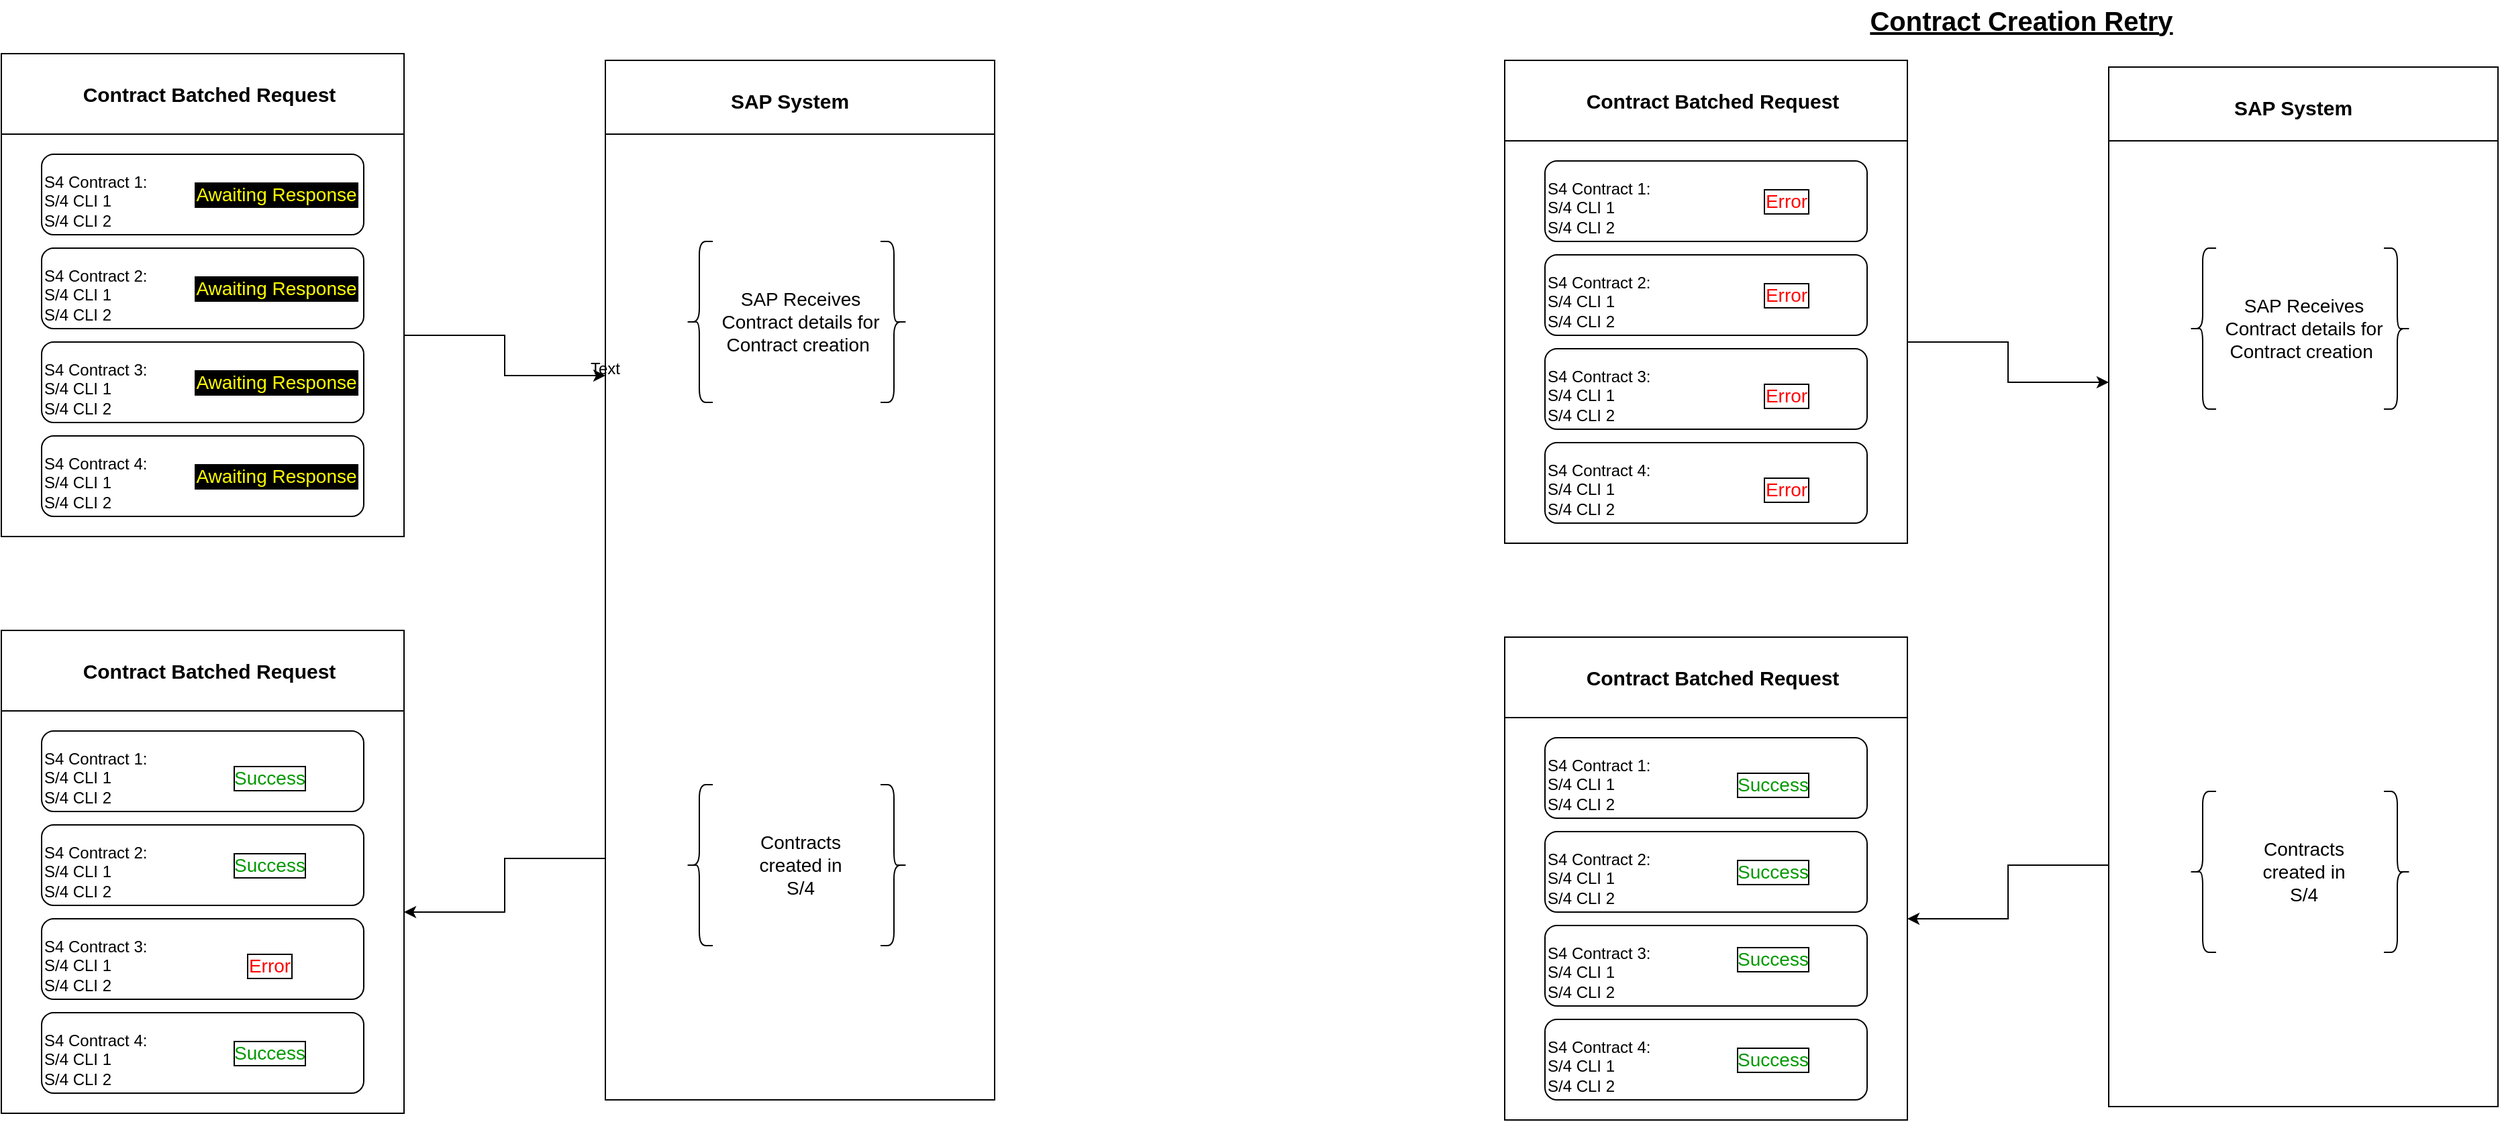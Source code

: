 <mxfile version="26.0.10">
  <diagram name="Page-1" id="Omj9oVPF4Im8Dr4i4WeV">
    <mxGraphModel dx="2620" dy="1403" grid="1" gridSize="10" guides="1" tooltips="1" connect="0" arrows="1" fold="1" page="1" pageScale="1" pageWidth="2336" pageHeight="1654" math="0" shadow="0">
      <root>
        <mxCell id="0" />
        <mxCell id="1" parent="0" />
        <mxCell id="K8pA8t-_cUayZq1Y6Xmu-18" style="edgeStyle=orthogonalEdgeStyle;rounded=0;orthogonalLoop=1;jettySize=auto;html=1;entryX=0;entryY=0.25;entryDx=0;entryDy=0;" edge="1" parent="1" source="K8pA8t-_cUayZq1Y6Xmu-1" target="K8pA8t-_cUayZq1Y6Xmu-17">
          <mxGeometry relative="1" as="geometry" />
        </mxCell>
        <mxCell id="K8pA8t-_cUayZq1Y6Xmu-1" value="" style="whiteSpace=wrap;html=1;aspect=fixed;" vertex="1" parent="1">
          <mxGeometry x="160" y="120" width="300" height="300" as="geometry" />
        </mxCell>
        <mxCell id="K8pA8t-_cUayZq1Y6Xmu-2" value="" style="rounded=1;whiteSpace=wrap;html=1;" vertex="1" parent="1">
          <mxGeometry x="190" y="135" width="240" height="60" as="geometry" />
        </mxCell>
        <mxCell id="K8pA8t-_cUayZq1Y6Xmu-3" value="S4 Contract 1:&lt;div&gt;S/4 CLI 1&lt;br&gt;&lt;div style=&quot;&quot;&gt;&lt;span style=&quot;background-color: transparent; color: light-dark(rgb(0, 0, 0), rgb(255, 255, 255));&quot;&gt;S/4 CLI 2&lt;/span&gt;&lt;/div&gt;&lt;/div&gt;" style="text;html=1;align=left;verticalAlign=middle;whiteSpace=wrap;rounded=0;" vertex="1" parent="1">
          <mxGeometry x="190" y="150" width="100" height="40" as="geometry" />
        </mxCell>
        <mxCell id="K8pA8t-_cUayZq1Y6Xmu-4" value="" style="rounded=1;whiteSpace=wrap;html=1;" vertex="1" parent="1">
          <mxGeometry x="190" y="205" width="240" height="60" as="geometry" />
        </mxCell>
        <mxCell id="K8pA8t-_cUayZq1Y6Xmu-5" value="S4 Contract 2:&lt;div&gt;S/4 CLI 1&lt;br&gt;&lt;div style=&quot;&quot;&gt;&lt;span style=&quot;background-color: transparent; color: light-dark(rgb(0, 0, 0), rgb(255, 255, 255));&quot;&gt;S/4 CLI 2&lt;/span&gt;&lt;/div&gt;&lt;/div&gt;" style="text;html=1;align=left;verticalAlign=middle;whiteSpace=wrap;rounded=0;" vertex="1" parent="1">
          <mxGeometry x="190" y="220" width="100" height="40" as="geometry" />
        </mxCell>
        <mxCell id="K8pA8t-_cUayZq1Y6Xmu-6" value="" style="rounded=1;whiteSpace=wrap;html=1;" vertex="1" parent="1">
          <mxGeometry x="190" y="275" width="240" height="60" as="geometry" />
        </mxCell>
        <mxCell id="K8pA8t-_cUayZq1Y6Xmu-7" value="S4 Contract 3:&lt;div&gt;S/4 CLI 1&lt;br&gt;&lt;div style=&quot;&quot;&gt;&lt;span style=&quot;background-color: transparent; color: light-dark(rgb(0, 0, 0), rgb(255, 255, 255));&quot;&gt;S/4 CLI 2&lt;/span&gt;&lt;/div&gt;&lt;/div&gt;" style="text;html=1;align=left;verticalAlign=middle;whiteSpace=wrap;rounded=0;" vertex="1" parent="1">
          <mxGeometry x="190" y="290" width="100" height="40" as="geometry" />
        </mxCell>
        <mxCell id="K8pA8t-_cUayZq1Y6Xmu-8" value="" style="rounded=1;whiteSpace=wrap;html=1;" vertex="1" parent="1">
          <mxGeometry x="190" y="345" width="240" height="60" as="geometry" />
        </mxCell>
        <mxCell id="K8pA8t-_cUayZq1Y6Xmu-9" value="S4 Contract 4:&lt;div&gt;S/4 CLI 1&lt;br&gt;&lt;div style=&quot;&quot;&gt;&lt;span style=&quot;background-color: transparent; color: light-dark(rgb(0, 0, 0), rgb(255, 255, 255));&quot;&gt;S/4 CLI 2&lt;/span&gt;&lt;/div&gt;&lt;/div&gt;" style="text;html=1;align=left;verticalAlign=middle;whiteSpace=wrap;rounded=0;" vertex="1" parent="1">
          <mxGeometry x="190" y="360" width="100" height="40" as="geometry" />
        </mxCell>
        <mxCell id="K8pA8t-_cUayZq1Y6Xmu-10" value="" style="rounded=0;whiteSpace=wrap;html=1;" vertex="1" parent="1">
          <mxGeometry x="160" y="60" width="300" height="60" as="geometry" />
        </mxCell>
        <mxCell id="K8pA8t-_cUayZq1Y6Xmu-12" value="Contract Batched Request" style="text;html=1;align=center;verticalAlign=middle;whiteSpace=wrap;rounded=0;fontStyle=1;fontSize=15;" vertex="1" parent="1">
          <mxGeometry x="210" y="75" width="210" height="30" as="geometry" />
        </mxCell>
        <mxCell id="K8pA8t-_cUayZq1Y6Xmu-14" value="" style="rounded=0;whiteSpace=wrap;html=1;" vertex="1" parent="1">
          <mxGeometry x="610" y="65" width="290" height="60" as="geometry" />
        </mxCell>
        <mxCell id="K8pA8t-_cUayZq1Y6Xmu-15" value="&lt;b&gt;&lt;font style=&quot;font-size: 15px;&quot;&gt;SAP System&lt;/font&gt;&lt;/b&gt;" style="text;html=1;align=center;verticalAlign=middle;whiteSpace=wrap;rounded=0;" vertex="1" parent="1">
          <mxGeometry x="690" y="80" width="115" height="30" as="geometry" />
        </mxCell>
        <mxCell id="K8pA8t-_cUayZq1Y6Xmu-42" style="edgeStyle=orthogonalEdgeStyle;rounded=0;orthogonalLoop=1;jettySize=auto;html=1;exitX=0;exitY=0.75;exitDx=0;exitDy=0;entryX=1;entryY=0.5;entryDx=0;entryDy=0;" edge="1" parent="1" source="K8pA8t-_cUayZq1Y6Xmu-17" target="K8pA8t-_cUayZq1Y6Xmu-31">
          <mxGeometry relative="1" as="geometry" />
        </mxCell>
        <mxCell id="K8pA8t-_cUayZq1Y6Xmu-17" value="" style="rounded=0;whiteSpace=wrap;html=1;" vertex="1" parent="1">
          <mxGeometry x="610" y="120" width="290" height="720" as="geometry" />
        </mxCell>
        <mxCell id="K8pA8t-_cUayZq1Y6Xmu-19" value="&lt;font style=&quot;font-size: 14px;&quot;&gt;Contracts created in S/4&lt;/font&gt;" style="text;html=1;align=center;verticalAlign=middle;whiteSpace=wrap;rounded=0;" vertex="1" parent="1">
          <mxGeometry x="712.5" y="650" width="85" height="30" as="geometry" />
        </mxCell>
        <mxCell id="K8pA8t-_cUayZq1Y6Xmu-20" value="&lt;font style=&quot;font-size: 14px;&quot;&gt;SAP Receives Contract details for Contract creation&amp;nbsp;&lt;/font&gt;" style="text;html=1;align=center;verticalAlign=middle;whiteSpace=wrap;rounded=0;" vertex="1" parent="1">
          <mxGeometry x="687.5" y="245" width="135" height="30" as="geometry" />
        </mxCell>
        <mxCell id="K8pA8t-_cUayZq1Y6Xmu-23" value="" style="shape=curlyBracket;whiteSpace=wrap;html=1;rounded=1;labelPosition=left;verticalLabelPosition=middle;align=right;verticalAlign=middle;" vertex="1" parent="1">
          <mxGeometry x="670" y="200" width="20" height="120" as="geometry" />
        </mxCell>
        <mxCell id="K8pA8t-_cUayZq1Y6Xmu-26" value="" style="shape=curlyBracket;whiteSpace=wrap;html=1;rounded=1;labelPosition=left;verticalLabelPosition=middle;align=right;verticalAlign=middle;rotation=-180;" vertex="1" parent="1">
          <mxGeometry x="815" y="200" width="20" height="120" as="geometry" />
        </mxCell>
        <mxCell id="K8pA8t-_cUayZq1Y6Xmu-29" value="" style="shape=curlyBracket;whiteSpace=wrap;html=1;rounded=1;labelPosition=left;verticalLabelPosition=middle;align=right;verticalAlign=middle;" vertex="1" parent="1">
          <mxGeometry x="670" y="605" width="20" height="120" as="geometry" />
        </mxCell>
        <mxCell id="K8pA8t-_cUayZq1Y6Xmu-30" value="" style="shape=curlyBracket;whiteSpace=wrap;html=1;rounded=1;labelPosition=left;verticalLabelPosition=middle;align=right;verticalAlign=middle;rotation=-180;" vertex="1" parent="1">
          <mxGeometry x="815" y="605" width="20" height="120" as="geometry" />
        </mxCell>
        <mxCell id="K8pA8t-_cUayZq1Y6Xmu-31" value="" style="whiteSpace=wrap;html=1;aspect=fixed;" vertex="1" parent="1">
          <mxGeometry x="160" y="550" width="300" height="300" as="geometry" />
        </mxCell>
        <mxCell id="K8pA8t-_cUayZq1Y6Xmu-32" value="" style="rounded=1;whiteSpace=wrap;html=1;" vertex="1" parent="1">
          <mxGeometry x="190" y="565" width="240" height="60" as="geometry" />
        </mxCell>
        <mxCell id="K8pA8t-_cUayZq1Y6Xmu-33" value="S4 Contract 1:&lt;div&gt;S/4 CLI 1&lt;br&gt;&lt;div style=&quot;&quot;&gt;&lt;span style=&quot;background-color: transparent; color: light-dark(rgb(0, 0, 0), rgb(255, 255, 255));&quot;&gt;S/4 CLI 2&lt;/span&gt;&lt;/div&gt;&lt;/div&gt;" style="text;html=1;align=left;verticalAlign=middle;whiteSpace=wrap;rounded=0;" vertex="1" parent="1">
          <mxGeometry x="190" y="580" width="100" height="40" as="geometry" />
        </mxCell>
        <mxCell id="K8pA8t-_cUayZq1Y6Xmu-34" value="" style="rounded=1;whiteSpace=wrap;html=1;" vertex="1" parent="1">
          <mxGeometry x="190" y="635" width="240" height="60" as="geometry" />
        </mxCell>
        <mxCell id="K8pA8t-_cUayZq1Y6Xmu-35" value="S4 Contract 2:&lt;div&gt;S/4 CLI 1&lt;br&gt;&lt;div style=&quot;&quot;&gt;&lt;span style=&quot;background-color: transparent; color: light-dark(rgb(0, 0, 0), rgb(255, 255, 255));&quot;&gt;S/4 CLI 2&lt;/span&gt;&lt;/div&gt;&lt;/div&gt;" style="text;html=1;align=left;verticalAlign=middle;whiteSpace=wrap;rounded=0;" vertex="1" parent="1">
          <mxGeometry x="190" y="650" width="100" height="40" as="geometry" />
        </mxCell>
        <mxCell id="K8pA8t-_cUayZq1Y6Xmu-36" value="" style="rounded=1;whiteSpace=wrap;html=1;" vertex="1" parent="1">
          <mxGeometry x="190" y="705" width="240" height="60" as="geometry" />
        </mxCell>
        <mxCell id="K8pA8t-_cUayZq1Y6Xmu-37" value="S4 Contract 3:&lt;div&gt;S/4 CLI 1&lt;br&gt;&lt;div style=&quot;&quot;&gt;&lt;span style=&quot;background-color: transparent; color: light-dark(rgb(0, 0, 0), rgb(255, 255, 255));&quot;&gt;S/4 CLI 2&lt;/span&gt;&lt;/div&gt;&lt;/div&gt;" style="text;html=1;align=left;verticalAlign=middle;whiteSpace=wrap;rounded=0;" vertex="1" parent="1">
          <mxGeometry x="190" y="720" width="100" height="40" as="geometry" />
        </mxCell>
        <mxCell id="K8pA8t-_cUayZq1Y6Xmu-38" value="" style="rounded=1;whiteSpace=wrap;html=1;" vertex="1" parent="1">
          <mxGeometry x="190" y="775" width="240" height="60" as="geometry" />
        </mxCell>
        <mxCell id="K8pA8t-_cUayZq1Y6Xmu-39" value="S4 Contract 4:&lt;div&gt;S/4 CLI 1&lt;br&gt;&lt;div style=&quot;&quot;&gt;&lt;span style=&quot;background-color: transparent; color: light-dark(rgb(0, 0, 0), rgb(255, 255, 255));&quot;&gt;S/4 CLI 2&lt;/span&gt;&lt;/div&gt;&lt;/div&gt;" style="text;html=1;align=left;verticalAlign=middle;whiteSpace=wrap;rounded=0;" vertex="1" parent="1">
          <mxGeometry x="190" y="790" width="100" height="40" as="geometry" />
        </mxCell>
        <mxCell id="K8pA8t-_cUayZq1Y6Xmu-40" value="" style="rounded=0;whiteSpace=wrap;html=1;" vertex="1" parent="1">
          <mxGeometry x="160" y="490" width="300" height="60" as="geometry" />
        </mxCell>
        <mxCell id="K8pA8t-_cUayZq1Y6Xmu-41" value="Contract Batched Request" style="text;html=1;align=center;verticalAlign=middle;whiteSpace=wrap;rounded=0;fontStyle=1;fontSize=15;" vertex="1" parent="1">
          <mxGeometry x="210" y="505" width="210" height="30" as="geometry" />
        </mxCell>
        <mxCell id="K8pA8t-_cUayZq1Y6Xmu-43" value="&lt;font style=&quot;font-size: 14px;&quot;&gt;Success&lt;/font&gt;" style="text;html=1;align=center;verticalAlign=middle;whiteSpace=wrap;rounded=0;labelBackgroundColor=none;labelBorderColor=default;textShadow=0;fontColor=#009900;" vertex="1" parent="1">
          <mxGeometry x="330" y="585" width="60" height="30" as="geometry" />
        </mxCell>
        <mxCell id="K8pA8t-_cUayZq1Y6Xmu-45" value="&lt;font style=&quot;font-size: 14px;&quot;&gt;Success&lt;/font&gt;" style="text;html=1;align=center;verticalAlign=middle;whiteSpace=wrap;rounded=0;labelBackgroundColor=none;labelBorderColor=default;textShadow=0;fontColor=#009900;" vertex="1" parent="1">
          <mxGeometry x="330" y="650" width="60" height="30" as="geometry" />
        </mxCell>
        <mxCell id="K8pA8t-_cUayZq1Y6Xmu-46" value="&lt;font style=&quot;font-size: 14px;&quot;&gt;Success&lt;/font&gt;" style="text;html=1;align=center;verticalAlign=middle;whiteSpace=wrap;rounded=0;labelBackgroundColor=none;labelBorderColor=default;textShadow=0;fontColor=#009900;" vertex="1" parent="1">
          <mxGeometry x="330" y="790" width="60" height="30" as="geometry" />
        </mxCell>
        <mxCell id="K8pA8t-_cUayZq1Y6Xmu-47" value="&lt;font style=&quot;font-size: 14px; color: rgb(255, 0, 0);&quot;&gt;Error&lt;/font&gt;" style="text;html=1;align=center;verticalAlign=middle;whiteSpace=wrap;rounded=0;labelBackgroundColor=none;labelBorderColor=default;textShadow=0;fontColor=#009900;" vertex="1" parent="1">
          <mxGeometry x="330" y="725" width="60" height="30" as="geometry" />
        </mxCell>
        <mxCell id="K8pA8t-_cUayZq1Y6Xmu-48" style="edgeStyle=orthogonalEdgeStyle;rounded=0;orthogonalLoop=1;jettySize=auto;html=1;entryX=0;entryY=0.25;entryDx=0;entryDy=0;" edge="1" parent="1" source="K8pA8t-_cUayZq1Y6Xmu-49" target="K8pA8t-_cUayZq1Y6Xmu-63">
          <mxGeometry relative="1" as="geometry" />
        </mxCell>
        <mxCell id="K8pA8t-_cUayZq1Y6Xmu-49" value="" style="whiteSpace=wrap;html=1;aspect=fixed;" vertex="1" parent="1">
          <mxGeometry x="1280" y="125" width="300" height="300" as="geometry" />
        </mxCell>
        <mxCell id="K8pA8t-_cUayZq1Y6Xmu-50" value="" style="rounded=1;whiteSpace=wrap;html=1;" vertex="1" parent="1">
          <mxGeometry x="1310" y="140" width="240" height="60" as="geometry" />
        </mxCell>
        <mxCell id="K8pA8t-_cUayZq1Y6Xmu-51" value="S4 Contract 1:&lt;div&gt;S/4 CLI 1&lt;br&gt;&lt;div style=&quot;&quot;&gt;&lt;span style=&quot;background-color: transparent; color: light-dark(rgb(0, 0, 0), rgb(255, 255, 255));&quot;&gt;S/4 CLI 2&lt;/span&gt;&lt;/div&gt;&lt;/div&gt;" style="text;html=1;align=left;verticalAlign=middle;whiteSpace=wrap;rounded=0;" vertex="1" parent="1">
          <mxGeometry x="1310" y="155" width="100" height="40" as="geometry" />
        </mxCell>
        <mxCell id="K8pA8t-_cUayZq1Y6Xmu-52" value="" style="rounded=1;whiteSpace=wrap;html=1;" vertex="1" parent="1">
          <mxGeometry x="1310" y="210" width="240" height="60" as="geometry" />
        </mxCell>
        <mxCell id="K8pA8t-_cUayZq1Y6Xmu-53" value="S4 Contract 2:&lt;div&gt;S/4 CLI 1&lt;br&gt;&lt;div style=&quot;&quot;&gt;&lt;span style=&quot;background-color: transparent; color: light-dark(rgb(0, 0, 0), rgb(255, 255, 255));&quot;&gt;S/4 CLI 2&lt;/span&gt;&lt;/div&gt;&lt;/div&gt;" style="text;html=1;align=left;verticalAlign=middle;whiteSpace=wrap;rounded=0;" vertex="1" parent="1">
          <mxGeometry x="1310" y="225" width="100" height="40" as="geometry" />
        </mxCell>
        <mxCell id="K8pA8t-_cUayZq1Y6Xmu-54" value="" style="rounded=1;whiteSpace=wrap;html=1;" vertex="1" parent="1">
          <mxGeometry x="1310" y="280" width="240" height="60" as="geometry" />
        </mxCell>
        <mxCell id="K8pA8t-_cUayZq1Y6Xmu-55" value="S4 Contract 3:&lt;div&gt;S/4 CLI 1&lt;br&gt;&lt;div style=&quot;&quot;&gt;&lt;span style=&quot;background-color: transparent; color: light-dark(rgb(0, 0, 0), rgb(255, 255, 255));&quot;&gt;S/4 CLI 2&lt;/span&gt;&lt;/div&gt;&lt;/div&gt;" style="text;html=1;align=left;verticalAlign=middle;whiteSpace=wrap;rounded=0;" vertex="1" parent="1">
          <mxGeometry x="1310" y="295" width="100" height="40" as="geometry" />
        </mxCell>
        <mxCell id="K8pA8t-_cUayZq1Y6Xmu-56" value="" style="rounded=1;whiteSpace=wrap;html=1;" vertex="1" parent="1">
          <mxGeometry x="1310" y="350" width="240" height="60" as="geometry" />
        </mxCell>
        <mxCell id="K8pA8t-_cUayZq1Y6Xmu-57" value="S4 Contract 4:&lt;div&gt;S/4 CLI 1&lt;br&gt;&lt;div style=&quot;&quot;&gt;&lt;span style=&quot;background-color: transparent; color: light-dark(rgb(0, 0, 0), rgb(255, 255, 255));&quot;&gt;S/4 CLI 2&lt;/span&gt;&lt;/div&gt;&lt;/div&gt;" style="text;html=1;align=left;verticalAlign=middle;whiteSpace=wrap;rounded=0;" vertex="1" parent="1">
          <mxGeometry x="1310" y="365" width="100" height="40" as="geometry" />
        </mxCell>
        <mxCell id="K8pA8t-_cUayZq1Y6Xmu-58" value="" style="rounded=0;whiteSpace=wrap;html=1;" vertex="1" parent="1">
          <mxGeometry x="1280" y="65" width="300" height="60" as="geometry" />
        </mxCell>
        <mxCell id="K8pA8t-_cUayZq1Y6Xmu-59" value="Contract Batched Request" style="text;html=1;align=center;verticalAlign=middle;whiteSpace=wrap;rounded=0;fontStyle=1;fontSize=15;" vertex="1" parent="1">
          <mxGeometry x="1330" y="80" width="210" height="30" as="geometry" />
        </mxCell>
        <mxCell id="K8pA8t-_cUayZq1Y6Xmu-60" value="" style="rounded=0;whiteSpace=wrap;html=1;" vertex="1" parent="1">
          <mxGeometry x="1730" y="70" width="290" height="60" as="geometry" />
        </mxCell>
        <mxCell id="K8pA8t-_cUayZq1Y6Xmu-61" value="&lt;b&gt;&lt;font style=&quot;font-size: 15px;&quot;&gt;SAP System&lt;/font&gt;&lt;/b&gt;" style="text;html=1;align=center;verticalAlign=middle;whiteSpace=wrap;rounded=0;" vertex="1" parent="1">
          <mxGeometry x="1810" y="85" width="115" height="30" as="geometry" />
        </mxCell>
        <mxCell id="K8pA8t-_cUayZq1Y6Xmu-62" style="edgeStyle=orthogonalEdgeStyle;rounded=0;orthogonalLoop=1;jettySize=auto;html=1;exitX=0;exitY=0.75;exitDx=0;exitDy=0;entryX=1;entryY=0.5;entryDx=0;entryDy=0;" edge="1" parent="1" source="K8pA8t-_cUayZq1Y6Xmu-63" target="K8pA8t-_cUayZq1Y6Xmu-70">
          <mxGeometry relative="1" as="geometry" />
        </mxCell>
        <mxCell id="K8pA8t-_cUayZq1Y6Xmu-63" value="" style="rounded=0;whiteSpace=wrap;html=1;" vertex="1" parent="1">
          <mxGeometry x="1730" y="125" width="290" height="720" as="geometry" />
        </mxCell>
        <mxCell id="K8pA8t-_cUayZq1Y6Xmu-64" value="&lt;font style=&quot;font-size: 14px;&quot;&gt;Contracts created in S/4&lt;/font&gt;" style="text;html=1;align=center;verticalAlign=middle;whiteSpace=wrap;rounded=0;" vertex="1" parent="1">
          <mxGeometry x="1832.5" y="655" width="85" height="30" as="geometry" />
        </mxCell>
        <mxCell id="K8pA8t-_cUayZq1Y6Xmu-65" value="&lt;font style=&quot;font-size: 14px;&quot;&gt;SAP Receives Contract details for Contract creation&amp;nbsp;&lt;/font&gt;" style="text;html=1;align=center;verticalAlign=middle;whiteSpace=wrap;rounded=0;" vertex="1" parent="1">
          <mxGeometry x="1807.5" y="250" width="135" height="30" as="geometry" />
        </mxCell>
        <mxCell id="K8pA8t-_cUayZq1Y6Xmu-66" value="" style="shape=curlyBracket;whiteSpace=wrap;html=1;rounded=1;labelPosition=left;verticalLabelPosition=middle;align=right;verticalAlign=middle;" vertex="1" parent="1">
          <mxGeometry x="1790" y="205" width="20" height="120" as="geometry" />
        </mxCell>
        <mxCell id="K8pA8t-_cUayZq1Y6Xmu-67" value="" style="shape=curlyBracket;whiteSpace=wrap;html=1;rounded=1;labelPosition=left;verticalLabelPosition=middle;align=right;verticalAlign=middle;rotation=-180;" vertex="1" parent="1">
          <mxGeometry x="1935" y="205" width="20" height="120" as="geometry" />
        </mxCell>
        <mxCell id="K8pA8t-_cUayZq1Y6Xmu-68" value="" style="shape=curlyBracket;whiteSpace=wrap;html=1;rounded=1;labelPosition=left;verticalLabelPosition=middle;align=right;verticalAlign=middle;" vertex="1" parent="1">
          <mxGeometry x="1790" y="610" width="20" height="120" as="geometry" />
        </mxCell>
        <mxCell id="K8pA8t-_cUayZq1Y6Xmu-69" value="" style="shape=curlyBracket;whiteSpace=wrap;html=1;rounded=1;labelPosition=left;verticalLabelPosition=middle;align=right;verticalAlign=middle;rotation=-180;" vertex="1" parent="1">
          <mxGeometry x="1935" y="610" width="20" height="120" as="geometry" />
        </mxCell>
        <mxCell id="K8pA8t-_cUayZq1Y6Xmu-70" value="" style="whiteSpace=wrap;html=1;aspect=fixed;" vertex="1" parent="1">
          <mxGeometry x="1280" y="555" width="300" height="300" as="geometry" />
        </mxCell>
        <mxCell id="K8pA8t-_cUayZq1Y6Xmu-71" value="" style="rounded=1;whiteSpace=wrap;html=1;" vertex="1" parent="1">
          <mxGeometry x="1310" y="570" width="240" height="60" as="geometry" />
        </mxCell>
        <mxCell id="K8pA8t-_cUayZq1Y6Xmu-72" value="S4 Contract 1:&lt;div&gt;S/4 CLI 1&lt;br&gt;&lt;div style=&quot;&quot;&gt;&lt;span style=&quot;background-color: transparent; color: light-dark(rgb(0, 0, 0), rgb(255, 255, 255));&quot;&gt;S/4 CLI 2&lt;/span&gt;&lt;/div&gt;&lt;/div&gt;" style="text;html=1;align=left;verticalAlign=middle;whiteSpace=wrap;rounded=0;" vertex="1" parent="1">
          <mxGeometry x="1310" y="585" width="100" height="40" as="geometry" />
        </mxCell>
        <mxCell id="K8pA8t-_cUayZq1Y6Xmu-73" value="" style="rounded=1;whiteSpace=wrap;html=1;" vertex="1" parent="1">
          <mxGeometry x="1310" y="640" width="240" height="60" as="geometry" />
        </mxCell>
        <mxCell id="K8pA8t-_cUayZq1Y6Xmu-74" value="S4 Contract 2:&lt;div&gt;S/4 CLI 1&lt;br&gt;&lt;div style=&quot;&quot;&gt;&lt;span style=&quot;background-color: transparent; color: light-dark(rgb(0, 0, 0), rgb(255, 255, 255));&quot;&gt;S/4 CLI 2&lt;/span&gt;&lt;/div&gt;&lt;/div&gt;" style="text;html=1;align=left;verticalAlign=middle;whiteSpace=wrap;rounded=0;" vertex="1" parent="1">
          <mxGeometry x="1310" y="655" width="100" height="40" as="geometry" />
        </mxCell>
        <mxCell id="K8pA8t-_cUayZq1Y6Xmu-75" value="" style="rounded=1;whiteSpace=wrap;html=1;" vertex="1" parent="1">
          <mxGeometry x="1310" y="710" width="240" height="60" as="geometry" />
        </mxCell>
        <mxCell id="K8pA8t-_cUayZq1Y6Xmu-76" value="S4 Contract 3:&lt;div&gt;S/4 CLI 1&lt;br&gt;&lt;div style=&quot;&quot;&gt;&lt;span style=&quot;background-color: transparent; color: light-dark(rgb(0, 0, 0), rgb(255, 255, 255));&quot;&gt;S/4 CLI 2&lt;/span&gt;&lt;/div&gt;&lt;/div&gt;" style="text;html=1;align=left;verticalAlign=middle;whiteSpace=wrap;rounded=0;" vertex="1" parent="1">
          <mxGeometry x="1310" y="725" width="100" height="40" as="geometry" />
        </mxCell>
        <mxCell id="K8pA8t-_cUayZq1Y6Xmu-77" value="" style="rounded=1;whiteSpace=wrap;html=1;" vertex="1" parent="1">
          <mxGeometry x="1310" y="780" width="240" height="60" as="geometry" />
        </mxCell>
        <mxCell id="K8pA8t-_cUayZq1Y6Xmu-78" value="S4 Contract 4:&lt;div&gt;S/4 CLI 1&lt;br&gt;&lt;div style=&quot;&quot;&gt;&lt;span style=&quot;background-color: transparent; color: light-dark(rgb(0, 0, 0), rgb(255, 255, 255));&quot;&gt;S/4 CLI 2&lt;/span&gt;&lt;/div&gt;&lt;/div&gt;" style="text;html=1;align=left;verticalAlign=middle;whiteSpace=wrap;rounded=0;" vertex="1" parent="1">
          <mxGeometry x="1310" y="795" width="100" height="40" as="geometry" />
        </mxCell>
        <mxCell id="K8pA8t-_cUayZq1Y6Xmu-79" value="" style="rounded=0;whiteSpace=wrap;html=1;" vertex="1" parent="1">
          <mxGeometry x="1280" y="495" width="300" height="60" as="geometry" />
        </mxCell>
        <mxCell id="K8pA8t-_cUayZq1Y6Xmu-80" value="Contract Batched Request" style="text;html=1;align=center;verticalAlign=middle;whiteSpace=wrap;rounded=0;fontStyle=1;fontSize=15;" vertex="1" parent="1">
          <mxGeometry x="1330" y="510" width="210" height="30" as="geometry" />
        </mxCell>
        <mxCell id="K8pA8t-_cUayZq1Y6Xmu-81" value="&lt;font style=&quot;font-size: 14px;&quot;&gt;Success&lt;/font&gt;" style="text;html=1;align=center;verticalAlign=middle;whiteSpace=wrap;rounded=0;labelBackgroundColor=none;labelBorderColor=default;textShadow=0;fontColor=#009900;" vertex="1" parent="1">
          <mxGeometry x="1450" y="590" width="60" height="30" as="geometry" />
        </mxCell>
        <mxCell id="K8pA8t-_cUayZq1Y6Xmu-82" value="&lt;font style=&quot;font-size: 14px;&quot;&gt;Success&lt;/font&gt;" style="text;html=1;align=center;verticalAlign=middle;whiteSpace=wrap;rounded=0;labelBackgroundColor=none;labelBorderColor=default;textShadow=0;fontColor=#009900;" vertex="1" parent="1">
          <mxGeometry x="1450" y="655" width="60" height="30" as="geometry" />
        </mxCell>
        <mxCell id="K8pA8t-_cUayZq1Y6Xmu-83" value="&lt;font style=&quot;font-size: 14px;&quot;&gt;Success&lt;/font&gt;" style="text;html=1;align=center;verticalAlign=middle;whiteSpace=wrap;rounded=0;labelBackgroundColor=none;labelBorderColor=default;textShadow=0;fontColor=#009900;" vertex="1" parent="1">
          <mxGeometry x="1450" y="795" width="60" height="30" as="geometry" />
        </mxCell>
        <mxCell id="K8pA8t-_cUayZq1Y6Xmu-85" value="&lt;font style=&quot;font-size: 14px;&quot;&gt;Awaiting Response&lt;/font&gt;" style="text;html=1;align=center;verticalAlign=middle;whiteSpace=wrap;rounded=0;labelBackgroundColor=#000000;labelBorderColor=default;textShadow=0;fontColor=#FFFF00;" vertex="1" parent="1">
          <mxGeometry x="300" y="150" width="130" height="30" as="geometry" />
        </mxCell>
        <mxCell id="K8pA8t-_cUayZq1Y6Xmu-87" value="&lt;font style=&quot;font-size: 14px;&quot;&gt;Awaiting Response&lt;/font&gt;" style="text;html=1;align=center;verticalAlign=middle;whiteSpace=wrap;rounded=0;labelBackgroundColor=#000000;labelBorderColor=default;textShadow=0;fontColor=#FFFF00;" vertex="1" parent="1">
          <mxGeometry x="300" y="220" width="130" height="30" as="geometry" />
        </mxCell>
        <mxCell id="K8pA8t-_cUayZq1Y6Xmu-88" value="&lt;font style=&quot;font-size: 14px;&quot;&gt;Awaiting Response&lt;/font&gt;" style="text;html=1;align=center;verticalAlign=middle;whiteSpace=wrap;rounded=0;labelBackgroundColor=#000000;labelBorderColor=default;textShadow=0;fontColor=#FFFF00;" vertex="1" parent="1">
          <mxGeometry x="300" y="290" width="130" height="30" as="geometry" />
        </mxCell>
        <mxCell id="K8pA8t-_cUayZq1Y6Xmu-89" value="&lt;font style=&quot;font-size: 14px;&quot;&gt;Awaiting Response&lt;/font&gt;" style="text;html=1;align=center;verticalAlign=middle;whiteSpace=wrap;rounded=0;labelBackgroundColor=#000000;labelBorderColor=default;textShadow=0;fontColor=#FFFF00;" vertex="1" parent="1">
          <mxGeometry x="300" y="360" width="130" height="30" as="geometry" />
        </mxCell>
        <mxCell id="K8pA8t-_cUayZq1Y6Xmu-90" value="&lt;font style=&quot;font-size: 14px;&quot;&gt;Success&lt;/font&gt;" style="text;html=1;align=center;verticalAlign=middle;whiteSpace=wrap;rounded=0;labelBackgroundColor=none;labelBorderColor=default;textShadow=0;fontColor=#009900;" vertex="1" parent="1">
          <mxGeometry x="1450" y="720" width="60" height="30" as="geometry" />
        </mxCell>
        <mxCell id="K8pA8t-_cUayZq1Y6Xmu-91" value="&lt;font style=&quot;font-size: 14px; color: rgb(255, 0, 0);&quot;&gt;Error&lt;/font&gt;" style="text;html=1;align=center;verticalAlign=middle;whiteSpace=wrap;rounded=0;labelBackgroundColor=none;labelBorderColor=default;textShadow=0;fontColor=#009900;" vertex="1" parent="1">
          <mxGeometry x="1460" y="155" width="60" height="30" as="geometry" />
        </mxCell>
        <mxCell id="K8pA8t-_cUayZq1Y6Xmu-92" value="&lt;font style=&quot;font-size: 14px; color: rgb(255, 0, 0);&quot;&gt;Error&lt;/font&gt;" style="text;html=1;align=center;verticalAlign=middle;whiteSpace=wrap;rounded=0;labelBackgroundColor=none;labelBorderColor=default;textShadow=0;fontColor=#009900;" vertex="1" parent="1">
          <mxGeometry x="1460" y="225" width="60" height="30" as="geometry" />
        </mxCell>
        <mxCell id="K8pA8t-_cUayZq1Y6Xmu-93" value="&lt;font style=&quot;font-size: 14px; color: rgb(255, 0, 0);&quot;&gt;Error&lt;/font&gt;" style="text;html=1;align=center;verticalAlign=middle;whiteSpace=wrap;rounded=0;labelBackgroundColor=none;labelBorderColor=default;textShadow=0;fontColor=#009900;" vertex="1" parent="1">
          <mxGeometry x="1460" y="300" width="60" height="30" as="geometry" />
        </mxCell>
        <mxCell id="K8pA8t-_cUayZq1Y6Xmu-94" value="&lt;font style=&quot;font-size: 14px; color: rgb(255, 0, 0);&quot;&gt;Error&lt;/font&gt;" style="text;html=1;align=center;verticalAlign=middle;whiteSpace=wrap;rounded=0;labelBackgroundColor=none;labelBorderColor=default;textShadow=0;fontColor=#009900;" vertex="1" parent="1">
          <mxGeometry x="1460" y="370" width="60" height="30" as="geometry" />
        </mxCell>
        <mxCell id="K8pA8t-_cUayZq1Y6Xmu-95" value="Text" style="text;html=1;align=center;verticalAlign=middle;whiteSpace=wrap;rounded=0;" vertex="1" parent="1">
          <mxGeometry x="580" y="280" width="60" height="30" as="geometry" />
        </mxCell>
        <mxCell id="K8pA8t-_cUayZq1Y6Xmu-96" value="&lt;b&gt;&lt;font style=&quot;font-size: 20px;&quot;&gt;&lt;u&gt;Contract Creation Retry&lt;/u&gt;&lt;/font&gt;&lt;/b&gt;" style="text;html=1;align=center;verticalAlign=middle;whiteSpace=wrap;rounded=0;" vertex="1" parent="1">
          <mxGeometry x="1520" y="20" width="290" height="30" as="geometry" />
        </mxCell>
      </root>
    </mxGraphModel>
  </diagram>
</mxfile>
